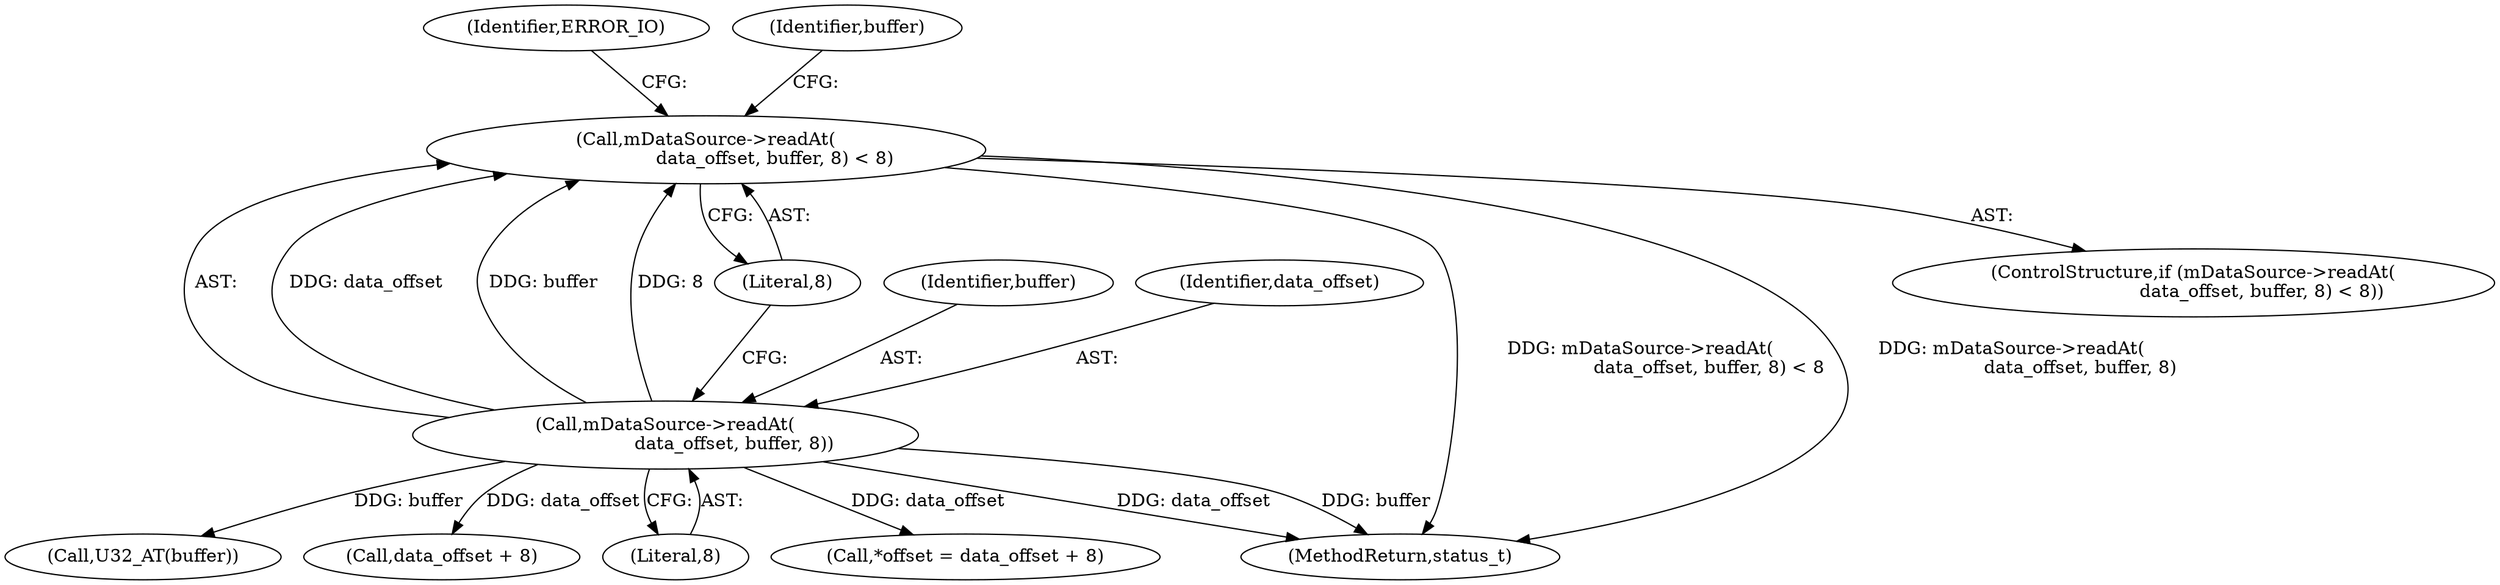 digraph "0_Android_6fe85f7e15203e48df2cc3e8e1c4bc6ad49dc968@API" {
"1001387" [label="(Call,mDataSource->readAt(\n                        data_offset, buffer, 8) < 8)"];
"1001388" [label="(Call,mDataSource->readAt(\n                        data_offset, buffer, 8))"];
"1001398" [label="(Call,U32_AT(buffer))"];
"1001452" [label="(Call,data_offset + 8)"];
"1001392" [label="(Literal,8)"];
"1001390" [label="(Identifier,buffer)"];
"1001387" [label="(Call,mDataSource->readAt(\n                        data_offset, buffer, 8) < 8)"];
"1001395" [label="(Identifier,ERROR_IO)"];
"1001386" [label="(ControlStructure,if (mDataSource->readAt(\n                        data_offset, buffer, 8) < 8))"];
"1001391" [label="(Literal,8)"];
"1001449" [label="(Call,*offset = data_offset + 8)"];
"1001399" [label="(Identifier,buffer)"];
"1001389" [label="(Identifier,data_offset)"];
"1002931" [label="(MethodReturn,status_t)"];
"1001388" [label="(Call,mDataSource->readAt(\n                        data_offset, buffer, 8))"];
"1001387" -> "1001386"  [label="AST: "];
"1001387" -> "1001392"  [label="CFG: "];
"1001388" -> "1001387"  [label="AST: "];
"1001392" -> "1001387"  [label="AST: "];
"1001395" -> "1001387"  [label="CFG: "];
"1001399" -> "1001387"  [label="CFG: "];
"1001387" -> "1002931"  [label="DDG: mDataSource->readAt(\n                        data_offset, buffer, 8) < 8"];
"1001387" -> "1002931"  [label="DDG: mDataSource->readAt(\n                        data_offset, buffer, 8)"];
"1001388" -> "1001387"  [label="DDG: data_offset"];
"1001388" -> "1001387"  [label="DDG: buffer"];
"1001388" -> "1001387"  [label="DDG: 8"];
"1001388" -> "1001391"  [label="CFG: "];
"1001389" -> "1001388"  [label="AST: "];
"1001390" -> "1001388"  [label="AST: "];
"1001391" -> "1001388"  [label="AST: "];
"1001392" -> "1001388"  [label="CFG: "];
"1001388" -> "1002931"  [label="DDG: data_offset"];
"1001388" -> "1002931"  [label="DDG: buffer"];
"1001388" -> "1001398"  [label="DDG: buffer"];
"1001388" -> "1001449"  [label="DDG: data_offset"];
"1001388" -> "1001452"  [label="DDG: data_offset"];
}
